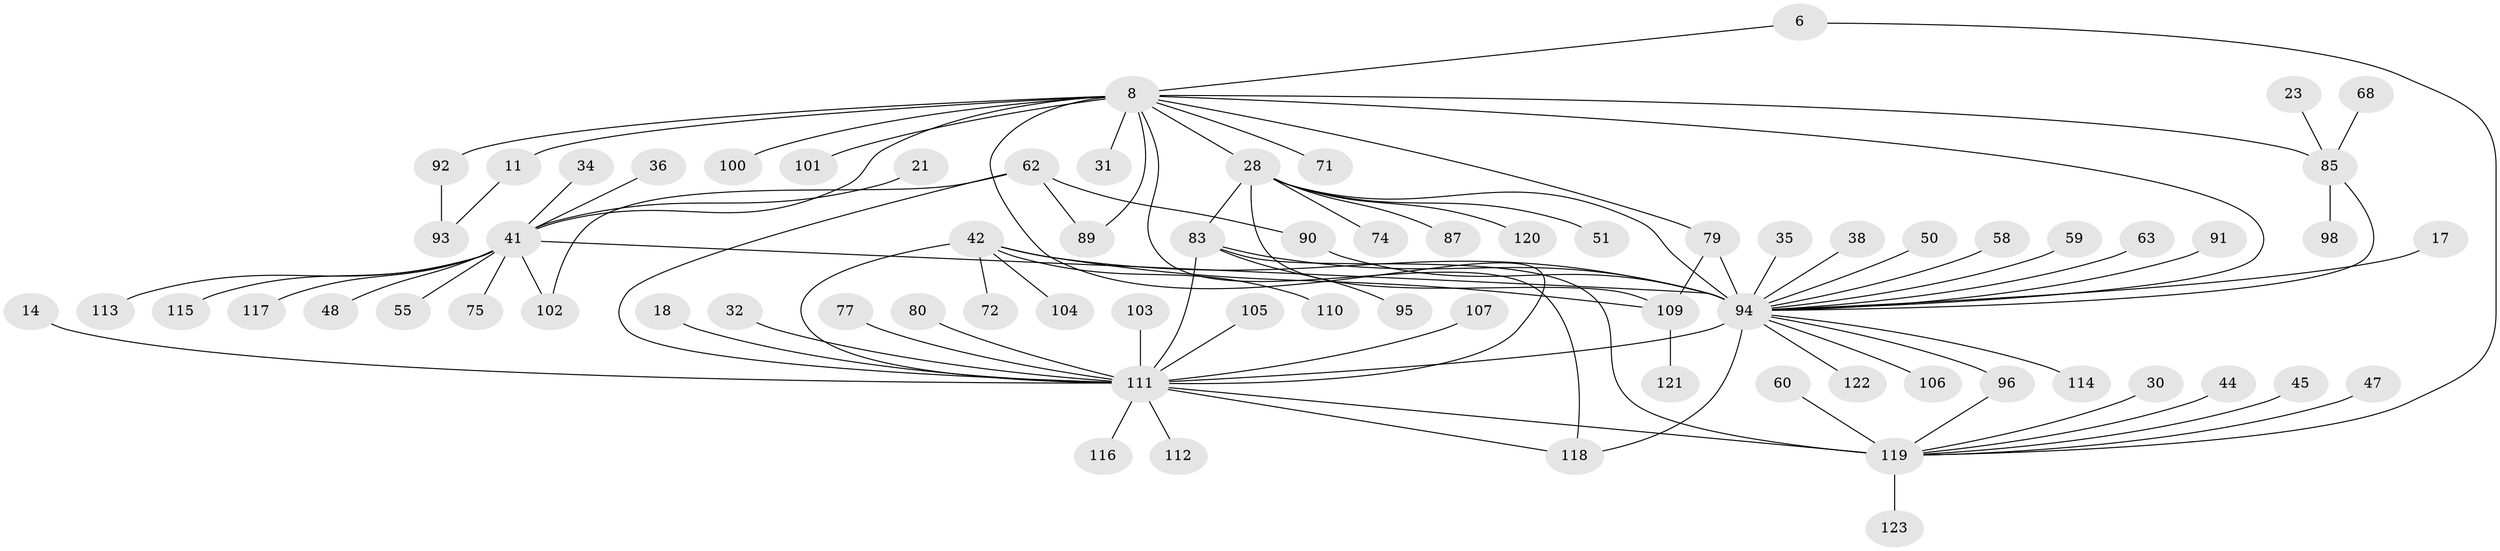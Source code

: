// original degree distribution, {11: 0.008130081300813009, 20: 0.008130081300813009, 7: 0.032520325203252036, 8: 0.024390243902439025, 2: 0.22764227642276422, 5: 0.056910569105691054, 9: 0.008130081300813009, 10: 0.016260162601626018, 3: 0.06504065040650407, 1: 0.45528455284552843, 6: 0.04878048780487805, 15: 0.008130081300813009, 4: 0.04065040650406504}
// Generated by graph-tools (version 1.1) at 2025/52/03/04/25 21:52:04]
// undirected, 73 vertices, 91 edges
graph export_dot {
graph [start="1"]
  node [color=gray90,style=filled];
  6;
  8 [super="+2"];
  11;
  14;
  17;
  18;
  21;
  23;
  28 [super="+25+5+7"];
  30;
  31;
  32;
  34;
  35;
  36 [super="+10"];
  38;
  41 [super="+26+9"];
  42;
  44;
  45;
  47;
  48;
  50 [super="+49"];
  51;
  55;
  58;
  59;
  60;
  62;
  63;
  68;
  71 [super="+57"];
  72;
  74;
  75 [super="+46"];
  77;
  79 [super="+43"];
  80;
  83 [super="+12"];
  85 [super="+73+3+22"];
  87;
  89 [super="+56"];
  90;
  91;
  92;
  93 [super="+69"];
  94 [super="+53+20+82+84"];
  95;
  96 [super="+29"];
  98;
  100;
  101;
  102 [super="+86"];
  103;
  104;
  105;
  106;
  107;
  109;
  110;
  111 [super="+15+24+70"];
  112;
  113;
  114 [super="+99"];
  115;
  116 [super="+88"];
  117;
  118 [super="+97"];
  119 [super="+19+39"];
  120;
  121;
  122 [super="+66+76"];
  123 [super="+108"];
  6 -- 8;
  6 -- 119;
  8 -- 11 [weight=2];
  8 -- 41 [weight=3];
  8 -- 92 [weight=2];
  8 -- 101 [weight=2];
  8 -- 28 [weight=3];
  8 -- 31;
  8 -- 100;
  8 -- 111;
  8 -- 89;
  8 -- 79;
  8 -- 118;
  8 -- 71;
  8 -- 85 [weight=2];
  8 -- 94 [weight=2];
  11 -- 93;
  14 -- 111;
  17 -- 94;
  18 -- 111;
  21 -- 41;
  23 -- 85;
  28 -- 74;
  28 -- 87;
  28 -- 109 [weight=2];
  28 -- 83;
  28 -- 51;
  28 -- 120;
  28 -- 94 [weight=2];
  30 -- 119;
  32 -- 111;
  34 -- 41;
  35 -- 94;
  36 -- 41;
  38 -- 94;
  41 -- 48;
  41 -- 117;
  41 -- 94 [weight=5];
  41 -- 113;
  41 -- 115;
  41 -- 55;
  41 -- 102;
  41 -- 75;
  42 -- 72;
  42 -- 104;
  42 -- 109;
  42 -- 110;
  42 -- 94;
  42 -- 111 [weight=3];
  44 -- 119;
  45 -- 119;
  47 -- 119;
  50 -- 94;
  58 -- 94;
  59 -- 94;
  60 -- 119;
  62 -- 90;
  62 -- 111 [weight=3];
  62 -- 89;
  62 -- 102;
  63 -- 94;
  68 -- 85;
  77 -- 111 [weight=2];
  79 -- 109;
  79 -- 94;
  80 -- 111;
  83 -- 94 [weight=4];
  83 -- 111 [weight=3];
  83 -- 95;
  83 -- 119 [weight=4];
  85 -- 98;
  85 -- 94;
  90 -- 94;
  91 -- 94;
  92 -- 93;
  94 -- 106;
  94 -- 96;
  94 -- 118;
  94 -- 122 [weight=2];
  94 -- 114;
  94 -- 111 [weight=3];
  96 -- 119;
  103 -- 111;
  105 -- 111;
  107 -- 111 [weight=2];
  109 -- 121;
  111 -- 112;
  111 -- 118;
  111 -- 116;
  111 -- 119;
  119 -- 123;
}
